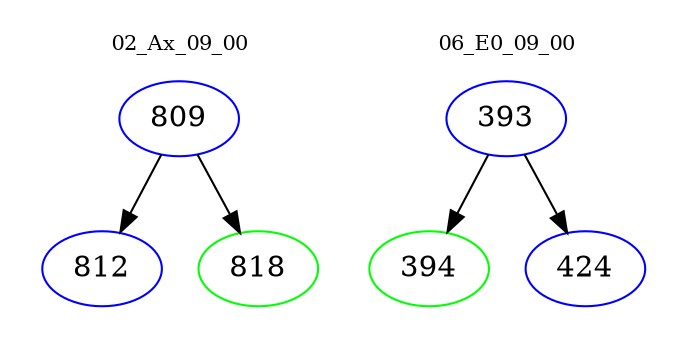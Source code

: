 digraph{
subgraph cluster_0 {
color = white
label = "02_Ax_09_00";
fontsize=10;
T0_809 [label="809", color="blue"]
T0_809 -> T0_812 [color="black"]
T0_812 [label="812", color="blue"]
T0_809 -> T0_818 [color="black"]
T0_818 [label="818", color="green"]
}
subgraph cluster_1 {
color = white
label = "06_E0_09_00";
fontsize=10;
T1_393 [label="393", color="blue"]
T1_393 -> T1_394 [color="black"]
T1_394 [label="394", color="green"]
T1_393 -> T1_424 [color="black"]
T1_424 [label="424", color="blue"]
}
}
